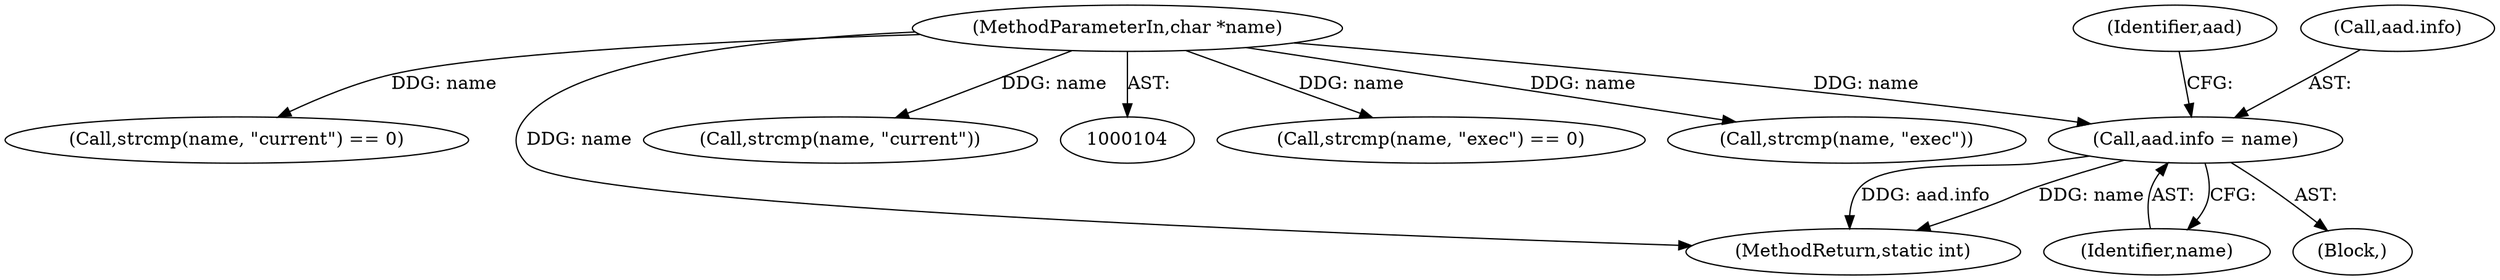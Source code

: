digraph "0_linux_30a46a4647fd1df9cf52e43bf467f0d9265096ca@pointer" {
"1000332" [label="(Call,aad.info = name)"];
"1000106" [label="(MethodParameterIn,char *name)"];
"1000332" [label="(Call,aad.info = name)"];
"1000336" [label="(Identifier,name)"];
"1000339" [label="(Identifier,aad)"];
"1000276" [label="(Call,strcmp(name, \"exec\") == 0)"];
"1000277" [label="(Call,strcmp(name, \"exec\"))"];
"1000207" [label="(Call,strcmp(name, \"current\") == 0)"];
"1000351" [label="(MethodReturn,static int)"];
"1000208" [label="(Call,strcmp(name, \"current\"))"];
"1000333" [label="(Call,aad.info)"];
"1000109" [label="(Block,)"];
"1000106" [label="(MethodParameterIn,char *name)"];
"1000332" -> "1000109"  [label="AST: "];
"1000332" -> "1000336"  [label="CFG: "];
"1000333" -> "1000332"  [label="AST: "];
"1000336" -> "1000332"  [label="AST: "];
"1000339" -> "1000332"  [label="CFG: "];
"1000332" -> "1000351"  [label="DDG: aad.info"];
"1000332" -> "1000351"  [label="DDG: name"];
"1000106" -> "1000332"  [label="DDG: name"];
"1000106" -> "1000104"  [label="AST: "];
"1000106" -> "1000351"  [label="DDG: name"];
"1000106" -> "1000207"  [label="DDG: name"];
"1000106" -> "1000208"  [label="DDG: name"];
"1000106" -> "1000276"  [label="DDG: name"];
"1000106" -> "1000277"  [label="DDG: name"];
}
